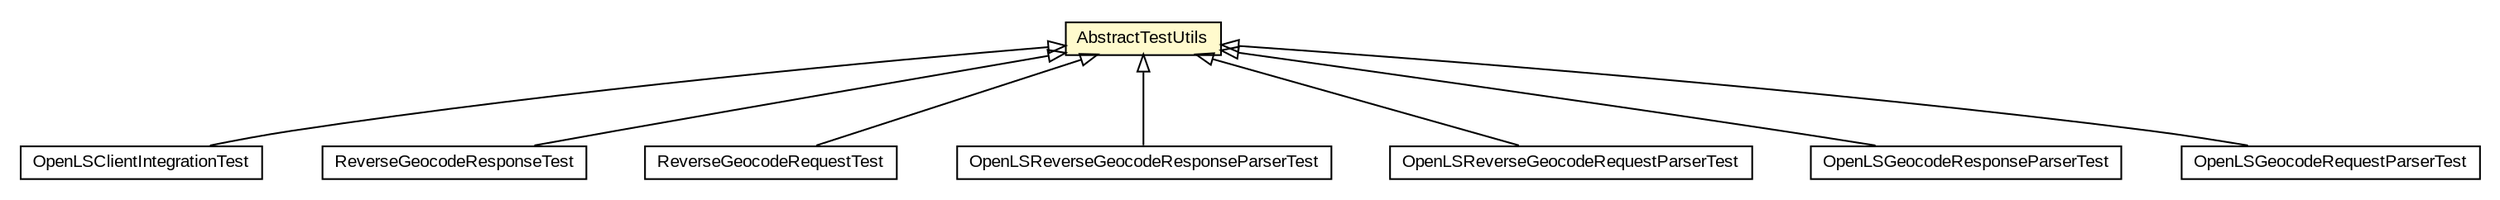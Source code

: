#!/usr/local/bin/dot
#
# Class diagram 
# Generated by UMLGraph version R5_6-24-gf6e263 (http://www.umlgraph.org/)
#

digraph G {
	edge [fontname="arial",fontsize=10,labelfontname="arial",labelfontsize=10];
	node [fontname="arial",fontsize=10,shape=plaintext];
	nodesep=0.25;
	ranksep=0.5;
	// nl.mineleni.cbsviewer.servlet.gazetteer.lusclient.OpenLSClientIntegrationTest
	c487 [label=<<table title="nl.mineleni.cbsviewer.servlet.gazetteer.lusclient.OpenLSClientIntegrationTest" border="0" cellborder="1" cellspacing="0" cellpadding="2" port="p" href="../cbsviewer/servlet/gazetteer/lusclient/OpenLSClientIntegrationTest.html">
		<tr><td><table border="0" cellspacing="0" cellpadding="1">
<tr><td align="center" balign="center"> OpenLSClientIntegrationTest </td></tr>
		</table></td></tr>
		</table>>, URL="../cbsviewer/servlet/gazetteer/lusclient/OpenLSClientIntegrationTest.html", fontname="arial", fontcolor="black", fontsize=10.0];
	// nl.mineleni.openls.AbstractTestUtils
	c503 [label=<<table title="nl.mineleni.openls.AbstractTestUtils" border="0" cellborder="1" cellspacing="0" cellpadding="2" port="p" bgcolor="lemonChiffon" href="./AbstractTestUtils.html">
		<tr><td><table border="0" cellspacing="0" cellpadding="1">
<tr><td align="center" balign="center"> AbstractTestUtils </td></tr>
		</table></td></tr>
		</table>>, URL="./AbstractTestUtils.html", fontname="arial", fontcolor="black", fontsize=10.0];
	// nl.mineleni.openls.databinding.openls.ReverseGeocodeResponseTest
	c504 [label=<<table title="nl.mineleni.openls.databinding.openls.ReverseGeocodeResponseTest" border="0" cellborder="1" cellspacing="0" cellpadding="2" port="p" href="./databinding/openls/ReverseGeocodeResponseTest.html">
		<tr><td><table border="0" cellspacing="0" cellpadding="1">
<tr><td align="center" balign="center"> ReverseGeocodeResponseTest </td></tr>
		</table></td></tr>
		</table>>, URL="./databinding/openls/ReverseGeocodeResponseTest.html", fontname="arial", fontcolor="black", fontsize=10.0];
	// nl.mineleni.openls.databinding.openls.ReverseGeocodeRequestTest
	c505 [label=<<table title="nl.mineleni.openls.databinding.openls.ReverseGeocodeRequestTest" border="0" cellborder="1" cellspacing="0" cellpadding="2" port="p" href="./databinding/openls/ReverseGeocodeRequestTest.html">
		<tr><td><table border="0" cellspacing="0" cellpadding="1">
<tr><td align="center" balign="center"> ReverseGeocodeRequestTest </td></tr>
		</table></td></tr>
		</table>>, URL="./databinding/openls/ReverseGeocodeRequestTest.html", fontname="arial", fontcolor="black", fontsize=10.0];
	// nl.mineleni.openls.parser.OpenLSReverseGeocodeResponseParserTest
	c506 [label=<<table title="nl.mineleni.openls.parser.OpenLSReverseGeocodeResponseParserTest" border="0" cellborder="1" cellspacing="0" cellpadding="2" port="p" href="./parser/OpenLSReverseGeocodeResponseParserTest.html">
		<tr><td><table border="0" cellspacing="0" cellpadding="1">
<tr><td align="center" balign="center"> OpenLSReverseGeocodeResponseParserTest </td></tr>
		</table></td></tr>
		</table>>, URL="./parser/OpenLSReverseGeocodeResponseParserTest.html", fontname="arial", fontcolor="black", fontsize=10.0];
	// nl.mineleni.openls.parser.OpenLSReverseGeocodeRequestParserTest
	c507 [label=<<table title="nl.mineleni.openls.parser.OpenLSReverseGeocodeRequestParserTest" border="0" cellborder="1" cellspacing="0" cellpadding="2" port="p" href="./parser/OpenLSReverseGeocodeRequestParserTest.html">
		<tr><td><table border="0" cellspacing="0" cellpadding="1">
<tr><td align="center" balign="center"> OpenLSReverseGeocodeRequestParserTest </td></tr>
		</table></td></tr>
		</table>>, URL="./parser/OpenLSReverseGeocodeRequestParserTest.html", fontname="arial", fontcolor="black", fontsize=10.0];
	// nl.mineleni.openls.parser.OpenLSGeocodeResponseParserTest
	c508 [label=<<table title="nl.mineleni.openls.parser.OpenLSGeocodeResponseParserTest" border="0" cellborder="1" cellspacing="0" cellpadding="2" port="p" href="./parser/OpenLSGeocodeResponseParserTest.html">
		<tr><td><table border="0" cellspacing="0" cellpadding="1">
<tr><td align="center" balign="center"> OpenLSGeocodeResponseParserTest </td></tr>
		</table></td></tr>
		</table>>, URL="./parser/OpenLSGeocodeResponseParserTest.html", fontname="arial", fontcolor="black", fontsize=10.0];
	// nl.mineleni.openls.parser.OpenLSGeocodeRequestParserTest
	c509 [label=<<table title="nl.mineleni.openls.parser.OpenLSGeocodeRequestParserTest" border="0" cellborder="1" cellspacing="0" cellpadding="2" port="p" href="./parser/OpenLSGeocodeRequestParserTest.html">
		<tr><td><table border="0" cellspacing="0" cellpadding="1">
<tr><td align="center" balign="center"> OpenLSGeocodeRequestParserTest </td></tr>
		</table></td></tr>
		</table>>, URL="./parser/OpenLSGeocodeRequestParserTest.html", fontname="arial", fontcolor="black", fontsize=10.0];
	//nl.mineleni.cbsviewer.servlet.gazetteer.lusclient.OpenLSClientIntegrationTest extends nl.mineleni.openls.AbstractTestUtils
	c503:p -> c487:p [dir=back,arrowtail=empty];
	//nl.mineleni.openls.databinding.openls.ReverseGeocodeResponseTest extends nl.mineleni.openls.AbstractTestUtils
	c503:p -> c504:p [dir=back,arrowtail=empty];
	//nl.mineleni.openls.databinding.openls.ReverseGeocodeRequestTest extends nl.mineleni.openls.AbstractTestUtils
	c503:p -> c505:p [dir=back,arrowtail=empty];
	//nl.mineleni.openls.parser.OpenLSReverseGeocodeResponseParserTest extends nl.mineleni.openls.AbstractTestUtils
	c503:p -> c506:p [dir=back,arrowtail=empty];
	//nl.mineleni.openls.parser.OpenLSReverseGeocodeRequestParserTest extends nl.mineleni.openls.AbstractTestUtils
	c503:p -> c507:p [dir=back,arrowtail=empty];
	//nl.mineleni.openls.parser.OpenLSGeocodeResponseParserTest extends nl.mineleni.openls.AbstractTestUtils
	c503:p -> c508:p [dir=back,arrowtail=empty];
	//nl.mineleni.openls.parser.OpenLSGeocodeRequestParserTest extends nl.mineleni.openls.AbstractTestUtils
	c503:p -> c509:p [dir=back,arrowtail=empty];
}

